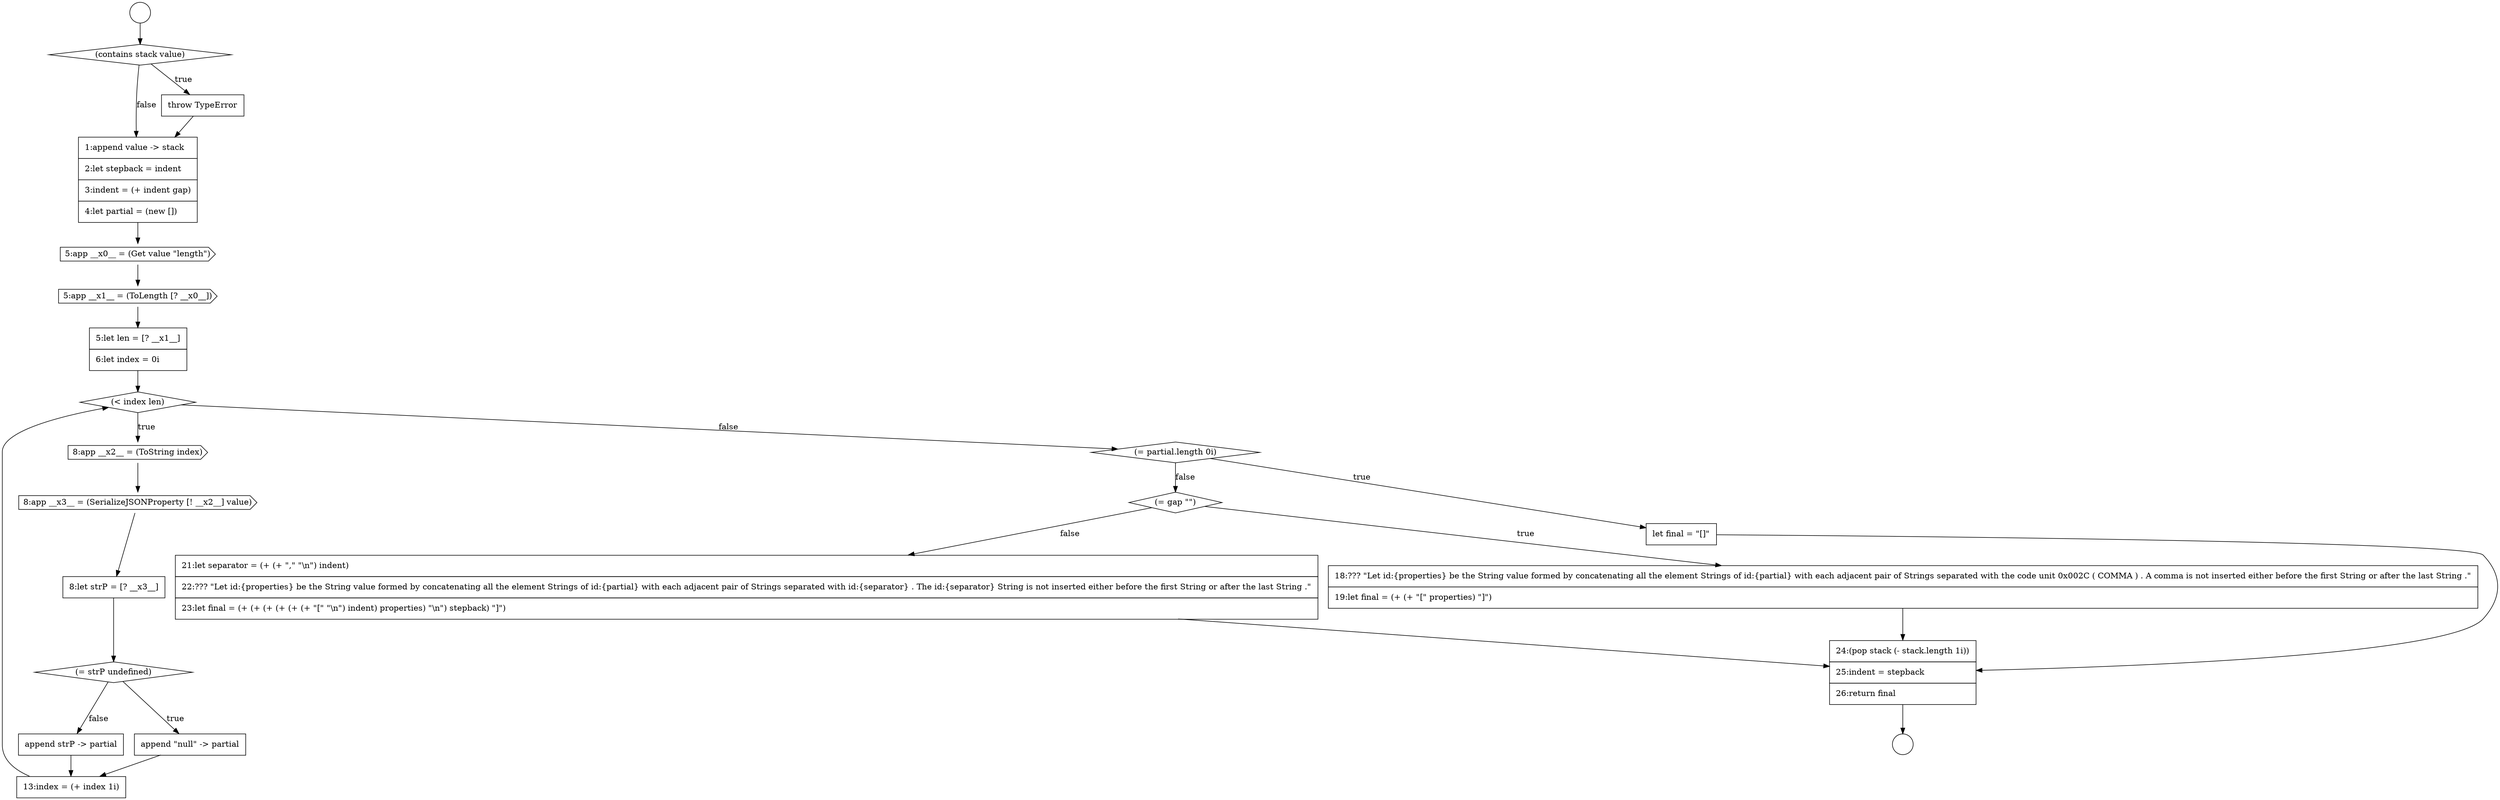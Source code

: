 digraph {
  node17175 [shape=cds, label=<<font color="black">5:app __x1__ = (ToLength [? __x0__])</font>> color="black" fillcolor="white" style=filled]
  node17181 [shape=diamond, label=<<font color="black">(= strP undefined)</font>> color="black" fillcolor="white" style=filled]
  node17171 [shape=diamond, label=<<font color="black">(contains stack value)</font>> color="black" fillcolor="white" style=filled]
  node17189 [shape=none, margin=0, label=<<font color="black">
    <table border="0" cellborder="1" cellspacing="0" cellpadding="10">
      <tr><td align="left">21:let separator = (+ (+ &quot;,&quot; &quot;\n&quot;) indent)</td></tr>
      <tr><td align="left">22:??? &quot;Let id:{properties} be the String value formed by concatenating all the element Strings of id:{partial} with each adjacent pair of Strings separated with id:{separator} . The id:{separator} String is not inserted either before the first String or after the last String .&quot;</td></tr>
      <tr><td align="left">23:let final = (+ (+ (+ (+ (+ (+ &quot;[&quot; &quot;\n&quot;) indent) properties) &quot;\n&quot;) stepback) &quot;]&quot;)</td></tr>
    </table>
  </font>> color="black" fillcolor="white" style=filled]
  node17178 [shape=cds, label=<<font color="black">8:app __x2__ = (ToString index)</font>> color="black" fillcolor="white" style=filled]
  node17174 [shape=cds, label=<<font color="black">5:app __x0__ = (Get value &quot;length&quot;)</font>> color="black" fillcolor="white" style=filled]
  node17173 [shape=none, margin=0, label=<<font color="black">
    <table border="0" cellborder="1" cellspacing="0" cellpadding="10">
      <tr><td align="left">1:append value -&gt; stack</td></tr>
      <tr><td align="left">2:let stepback = indent</td></tr>
      <tr><td align="left">3:indent = (+ indent gap)</td></tr>
      <tr><td align="left">4:let partial = (new [])</td></tr>
    </table>
  </font>> color="black" fillcolor="white" style=filled]
  node17179 [shape=cds, label=<<font color="black">8:app __x3__ = (SerializeJSONProperty [! __x2__] value)</font>> color="black" fillcolor="white" style=filled]
  node17169 [shape=circle label=" " color="black" fillcolor="white" style=filled]
  node17183 [shape=none, margin=0, label=<<font color="black">
    <table border="0" cellborder="1" cellspacing="0" cellpadding="10">
      <tr><td align="left">append strP -&gt; partial</td></tr>
    </table>
  </font>> color="black" fillcolor="white" style=filled]
  node17187 [shape=diamond, label=<<font color="black">(= gap &quot;&quot;)</font>> color="black" fillcolor="white" style=filled]
  node17184 [shape=none, margin=0, label=<<font color="black">
    <table border="0" cellborder="1" cellspacing="0" cellpadding="10">
      <tr><td align="left">13:index = (+ index 1i)</td></tr>
    </table>
  </font>> color="black" fillcolor="white" style=filled]
  node17170 [shape=circle label=" " color="black" fillcolor="white" style=filled]
  node17186 [shape=none, margin=0, label=<<font color="black">
    <table border="0" cellborder="1" cellspacing="0" cellpadding="10">
      <tr><td align="left">let final = &quot;[]&quot;</td></tr>
    </table>
  </font>> color="black" fillcolor="white" style=filled]
  node17182 [shape=none, margin=0, label=<<font color="black">
    <table border="0" cellborder="1" cellspacing="0" cellpadding="10">
      <tr><td align="left">append &quot;null&quot; -&gt; partial</td></tr>
    </table>
  </font>> color="black" fillcolor="white" style=filled]
  node17190 [shape=none, margin=0, label=<<font color="black">
    <table border="0" cellborder="1" cellspacing="0" cellpadding="10">
      <tr><td align="left">24:(pop stack (- stack.length 1i))</td></tr>
      <tr><td align="left">25:indent = stepback</td></tr>
      <tr><td align="left">26:return final</td></tr>
    </table>
  </font>> color="black" fillcolor="white" style=filled]
  node17176 [shape=none, margin=0, label=<<font color="black">
    <table border="0" cellborder="1" cellspacing="0" cellpadding="10">
      <tr><td align="left">5:let len = [? __x1__]</td></tr>
      <tr><td align="left">6:let index = 0i</td></tr>
    </table>
  </font>> color="black" fillcolor="white" style=filled]
  node17188 [shape=none, margin=0, label=<<font color="black">
    <table border="0" cellborder="1" cellspacing="0" cellpadding="10">
      <tr><td align="left">18:??? &quot;Let id:{properties} be the String value formed by concatenating all the element Strings of id:{partial} with each adjacent pair of Strings separated with the code unit 0x002C ( COMMA ) . A comma is not inserted either before the first String or after the last String .&quot;</td></tr>
      <tr><td align="left">19:let final = (+ (+ &quot;[&quot; properties) &quot;]&quot;)</td></tr>
    </table>
  </font>> color="black" fillcolor="white" style=filled]
  node17180 [shape=none, margin=0, label=<<font color="black">
    <table border="0" cellborder="1" cellspacing="0" cellpadding="10">
      <tr><td align="left">8:let strP = [? __x3__]</td></tr>
    </table>
  </font>> color="black" fillcolor="white" style=filled]
  node17185 [shape=diamond, label=<<font color="black">(= partial.length 0i)</font>> color="black" fillcolor="white" style=filled]
  node17172 [shape=none, margin=0, label=<<font color="black">
    <table border="0" cellborder="1" cellspacing="0" cellpadding="10">
      <tr><td align="left">throw TypeError</td></tr>
    </table>
  </font>> color="black" fillcolor="white" style=filled]
  node17177 [shape=diamond, label=<<font color="black">(&lt; index len)</font>> color="black" fillcolor="white" style=filled]
  node17178 -> node17179 [ color="black"]
  node17179 -> node17180 [ color="black"]
  node17183 -> node17184 [ color="black"]
  node17169 -> node17171 [ color="black"]
  node17182 -> node17184 [ color="black"]
  node17176 -> node17177 [ color="black"]
  node17177 -> node17178 [label=<<font color="black">true</font>> color="black"]
  node17177 -> node17185 [label=<<font color="black">false</font>> color="black"]
  node17175 -> node17176 [ color="black"]
  node17181 -> node17182 [label=<<font color="black">true</font>> color="black"]
  node17181 -> node17183 [label=<<font color="black">false</font>> color="black"]
  node17172 -> node17173 [ color="black"]
  node17174 -> node17175 [ color="black"]
  node17188 -> node17190 [ color="black"]
  node17180 -> node17181 [ color="black"]
  node17190 -> node17170 [ color="black"]
  node17173 -> node17174 [ color="black"]
  node17184 -> node17177 [ color="black"]
  node17189 -> node17190 [ color="black"]
  node17186 -> node17190 [ color="black"]
  node17187 -> node17188 [label=<<font color="black">true</font>> color="black"]
  node17187 -> node17189 [label=<<font color="black">false</font>> color="black"]
  node17185 -> node17186 [label=<<font color="black">true</font>> color="black"]
  node17185 -> node17187 [label=<<font color="black">false</font>> color="black"]
  node17171 -> node17172 [label=<<font color="black">true</font>> color="black"]
  node17171 -> node17173 [label=<<font color="black">false</font>> color="black"]
}
